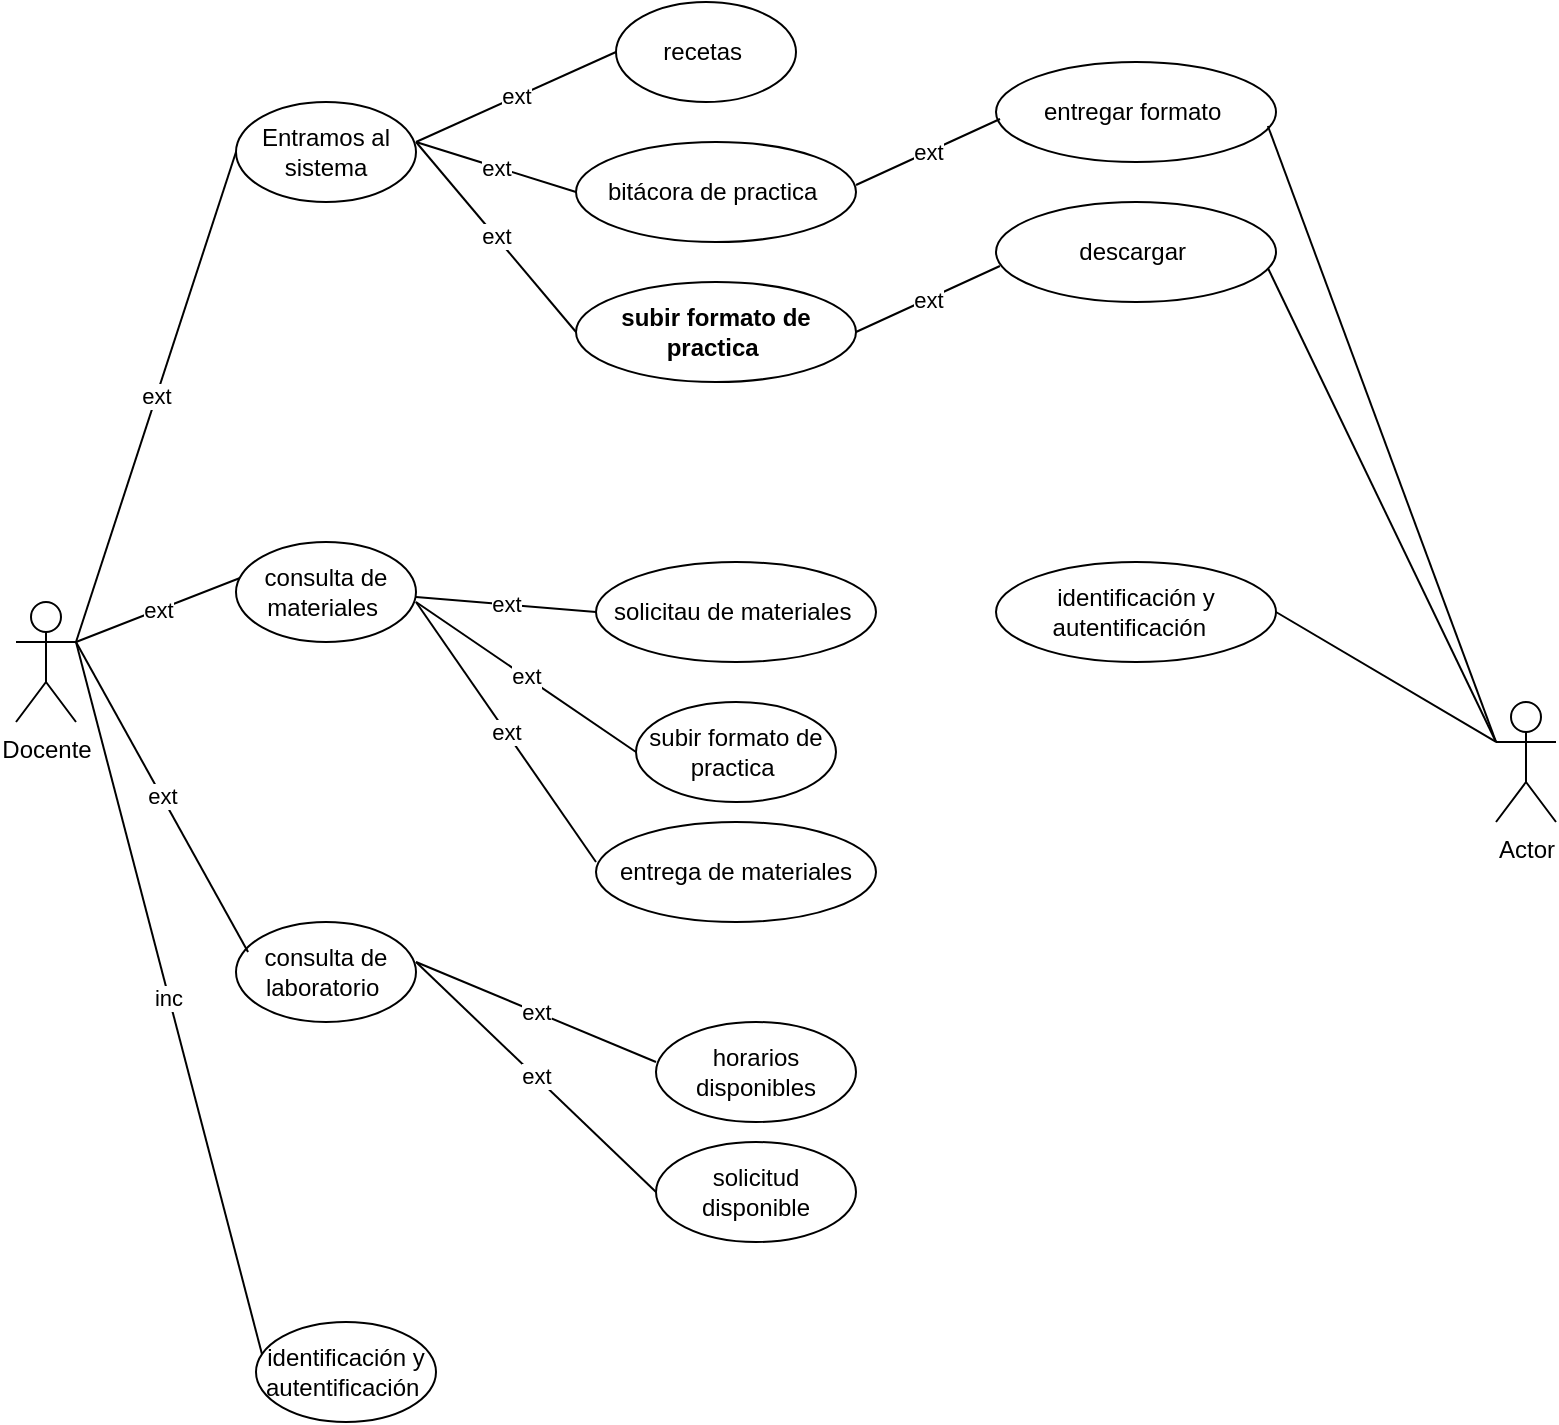<mxfile version="21.2.2" type="github">
  <diagram name="Página-1" id="umnVHxdsEkAIAT6ACsdI">
    <mxGraphModel dx="737" dy="740" grid="1" gridSize="10" guides="1" tooltips="1" connect="1" arrows="1" fold="1" page="1" pageScale="1" pageWidth="827" pageHeight="1169" math="0" shadow="0">
      <root>
        <mxCell id="0" />
        <mxCell id="1" parent="0" />
        <mxCell id="MWYxISYisWtY5Da0UGX7-1" value="Docente" style="shape=umlActor;verticalLabelPosition=bottom;verticalAlign=top;html=1;" vertex="1" parent="1">
          <mxGeometry x="100" y="300" width="30" height="60" as="geometry" />
        </mxCell>
        <mxCell id="MWYxISYisWtY5Da0UGX7-2" value="Entramos al sistema" style="ellipse;whiteSpace=wrap;html=1;" vertex="1" parent="1">
          <mxGeometry x="210" y="50" width="90" height="50" as="geometry" />
        </mxCell>
        <mxCell id="MWYxISYisWtY5Da0UGX7-8" value="ext" style="endArrow=none;html=1;rounded=0;entryX=0;entryY=0.5;entryDx=0;entryDy=0;" edge="1" parent="1" target="MWYxISYisWtY5Da0UGX7-2">
          <mxGeometry relative="1" as="geometry">
            <mxPoint x="130" y="320" as="sourcePoint" />
            <mxPoint x="290" y="320" as="targetPoint" />
            <Array as="points" />
          </mxGeometry>
        </mxCell>
        <mxCell id="MWYxISYisWtY5Da0UGX7-10" value="consulta de materiales&amp;nbsp;" style="ellipse;whiteSpace=wrap;html=1;" vertex="1" parent="1">
          <mxGeometry x="210" y="270" width="90" height="50" as="geometry" />
        </mxCell>
        <mxCell id="MWYxISYisWtY5Da0UGX7-11" value="consulta de laboratorio&amp;nbsp;" style="ellipse;whiteSpace=wrap;html=1;" vertex="1" parent="1">
          <mxGeometry x="210" y="460" width="90" height="50" as="geometry" />
        </mxCell>
        <mxCell id="MWYxISYisWtY5Da0UGX7-13" value="identificación y autentificación&amp;nbsp;" style="ellipse;whiteSpace=wrap;html=1;" vertex="1" parent="1">
          <mxGeometry x="220" y="660" width="90" height="50" as="geometry" />
        </mxCell>
        <mxCell id="MWYxISYisWtY5Da0UGX7-16" value="ext" style="endArrow=none;html=1;rounded=0;entryX=0.067;entryY=0.3;entryDx=0;entryDy=0;entryPerimeter=0;" edge="1" parent="1" target="MWYxISYisWtY5Da0UGX7-11">
          <mxGeometry relative="1" as="geometry">
            <mxPoint x="130" y="320" as="sourcePoint" />
            <mxPoint x="230" y="330" as="targetPoint" />
            <Array as="points" />
          </mxGeometry>
        </mxCell>
        <mxCell id="MWYxISYisWtY5Da0UGX7-17" value="inc" style="endArrow=none;html=1;rounded=0;entryX=0.033;entryY=0.32;entryDx=0;entryDy=0;entryPerimeter=0;" edge="1" parent="1" target="MWYxISYisWtY5Da0UGX7-13">
          <mxGeometry relative="1" as="geometry">
            <mxPoint x="130" y="320" as="sourcePoint" />
            <mxPoint x="240" y="340" as="targetPoint" />
            <Array as="points" />
          </mxGeometry>
        </mxCell>
        <mxCell id="MWYxISYisWtY5Da0UGX7-18" value="ext" style="endArrow=none;html=1;rounded=0;entryX=0.022;entryY=0.36;entryDx=0;entryDy=0;exitX=1;exitY=0.333;exitDx=0;exitDy=0;exitPerimeter=0;entryPerimeter=0;" edge="1" parent="1" source="MWYxISYisWtY5Da0UGX7-1" target="MWYxISYisWtY5Da0UGX7-10">
          <mxGeometry relative="1" as="geometry">
            <mxPoint x="170" y="360" as="sourcePoint" />
            <mxPoint x="250" y="350" as="targetPoint" />
            <Array as="points" />
          </mxGeometry>
        </mxCell>
        <mxCell id="MWYxISYisWtY5Da0UGX7-20" value="recetas&amp;nbsp;" style="ellipse;whiteSpace=wrap;html=1;" vertex="1" parent="1">
          <mxGeometry x="400" width="90" height="50" as="geometry" />
        </mxCell>
        <mxCell id="MWYxISYisWtY5Da0UGX7-21" value="bitácora de practica&amp;nbsp;" style="ellipse;whiteSpace=wrap;html=1;" vertex="1" parent="1">
          <mxGeometry x="380" y="70" width="140" height="50" as="geometry" />
        </mxCell>
        <mxCell id="MWYxISYisWtY5Da0UGX7-22" value="subir formato de practica&amp;nbsp;" style="ellipse;whiteSpace=wrap;html=1;fontStyle=1" vertex="1" parent="1">
          <mxGeometry x="380" y="140" width="140" height="50" as="geometry" />
        </mxCell>
        <mxCell id="MWYxISYisWtY5Da0UGX7-23" value="solicitau de materiales&amp;nbsp;" style="ellipse;whiteSpace=wrap;html=1;" vertex="1" parent="1">
          <mxGeometry x="390" y="280" width="140" height="50" as="geometry" />
        </mxCell>
        <mxCell id="MWYxISYisWtY5Da0UGX7-24" value="subir formato de practica&amp;nbsp;" style="ellipse;whiteSpace=wrap;html=1;" vertex="1" parent="1">
          <mxGeometry x="410" y="350" width="100" height="50" as="geometry" />
        </mxCell>
        <mxCell id="MWYxISYisWtY5Da0UGX7-25" value="entrega de materiales" style="ellipse;whiteSpace=wrap;html=1;" vertex="1" parent="1">
          <mxGeometry x="390" y="410" width="140" height="50" as="geometry" />
        </mxCell>
        <mxCell id="MWYxISYisWtY5Da0UGX7-26" value="horarios disponibles" style="ellipse;whiteSpace=wrap;html=1;" vertex="1" parent="1">
          <mxGeometry x="420" y="510" width="100" height="50" as="geometry" />
        </mxCell>
        <mxCell id="MWYxISYisWtY5Da0UGX7-27" value="solicitud disponible" style="ellipse;whiteSpace=wrap;html=1;" vertex="1" parent="1">
          <mxGeometry x="420" y="570" width="100" height="50" as="geometry" />
        </mxCell>
        <mxCell id="MWYxISYisWtY5Da0UGX7-28" value="ext" style="endArrow=none;html=1;rounded=0;entryX=0;entryY=0.4;entryDx=0;entryDy=0;entryPerimeter=0;" edge="1" parent="1" target="MWYxISYisWtY5Da0UGX7-26">
          <mxGeometry relative="1" as="geometry">
            <mxPoint x="300" y="480" as="sourcePoint" />
            <mxPoint x="410" y="530" as="targetPoint" />
            <Array as="points" />
          </mxGeometry>
        </mxCell>
        <mxCell id="MWYxISYisWtY5Da0UGX7-29" value="ext" style="endArrow=none;html=1;rounded=0;entryX=0;entryY=0.5;entryDx=0;entryDy=0;" edge="1" parent="1" target="MWYxISYisWtY5Da0UGX7-27">
          <mxGeometry relative="1" as="geometry">
            <mxPoint x="300" y="480" as="sourcePoint" />
            <mxPoint x="386" y="635" as="targetPoint" />
            <Array as="points" />
          </mxGeometry>
        </mxCell>
        <mxCell id="MWYxISYisWtY5Da0UGX7-30" value="ext" style="endArrow=none;html=1;rounded=0;entryX=0;entryY=0.5;entryDx=0;entryDy=0;" edge="1" parent="1" target="MWYxISYisWtY5Da0UGX7-23">
          <mxGeometry relative="1" as="geometry">
            <mxPoint x="300" y="297.5" as="sourcePoint" />
            <mxPoint x="386" y="452.5" as="targetPoint" />
            <Array as="points" />
          </mxGeometry>
        </mxCell>
        <mxCell id="MWYxISYisWtY5Da0UGX7-31" value="ext" style="endArrow=none;html=1;rounded=0;entryX=0;entryY=0.5;entryDx=0;entryDy=0;" edge="1" parent="1" target="MWYxISYisWtY5Da0UGX7-24">
          <mxGeometry relative="1" as="geometry">
            <mxPoint x="300" y="300" as="sourcePoint" />
            <mxPoint x="380" y="445" as="targetPoint" />
            <Array as="points" />
          </mxGeometry>
        </mxCell>
        <mxCell id="MWYxISYisWtY5Da0UGX7-32" value="ext" style="endArrow=none;html=1;rounded=0;" edge="1" parent="1">
          <mxGeometry relative="1" as="geometry">
            <mxPoint x="300" y="300" as="sourcePoint" />
            <mxPoint x="390" y="430" as="targetPoint" />
            <Array as="points" />
          </mxGeometry>
        </mxCell>
        <mxCell id="MWYxISYisWtY5Da0UGX7-33" value="ext" style="endArrow=none;html=1;rounded=0;entryX=0;entryY=0.5;entryDx=0;entryDy=0;" edge="1" parent="1" target="MWYxISYisWtY5Da0UGX7-22">
          <mxGeometry relative="1" as="geometry">
            <mxPoint x="300" y="70" as="sourcePoint" />
            <mxPoint x="386" y="225" as="targetPoint" />
            <Array as="points" />
          </mxGeometry>
        </mxCell>
        <mxCell id="MWYxISYisWtY5Da0UGX7-34" value="ext" style="endArrow=none;html=1;rounded=0;entryX=0;entryY=0.5;entryDx=0;entryDy=0;" edge="1" parent="1" target="MWYxISYisWtY5Da0UGX7-21">
          <mxGeometry relative="1" as="geometry">
            <mxPoint x="300" y="70" as="sourcePoint" />
            <mxPoint x="386" y="225" as="targetPoint" />
            <Array as="points" />
          </mxGeometry>
        </mxCell>
        <mxCell id="MWYxISYisWtY5Da0UGX7-35" value="ext" style="endArrow=none;html=1;rounded=0;entryX=0;entryY=0.5;entryDx=0;entryDy=0;" edge="1" parent="1" target="MWYxISYisWtY5Da0UGX7-20">
          <mxGeometry relative="1" as="geometry">
            <mxPoint x="300" y="70" as="sourcePoint" />
            <mxPoint x="386" y="225" as="targetPoint" />
            <Array as="points" />
          </mxGeometry>
        </mxCell>
        <mxCell id="MWYxISYisWtY5Da0UGX7-37" value="entregar formato&amp;nbsp;" style="ellipse;whiteSpace=wrap;html=1;" vertex="1" parent="1">
          <mxGeometry x="590" y="30" width="140" height="50" as="geometry" />
        </mxCell>
        <mxCell id="MWYxISYisWtY5Da0UGX7-38" value="descargar&amp;nbsp;" style="ellipse;whiteSpace=wrap;html=1;" vertex="1" parent="1">
          <mxGeometry x="590" y="100" width="140" height="50" as="geometry" />
        </mxCell>
        <mxCell id="MWYxISYisWtY5Da0UGX7-39" value="identificación y autentificación&amp;nbsp;&amp;nbsp;" style="ellipse;whiteSpace=wrap;html=1;" vertex="1" parent="1">
          <mxGeometry x="590" y="280" width="140" height="50" as="geometry" />
        </mxCell>
        <mxCell id="MWYxISYisWtY5Da0UGX7-40" value="Actor" style="shape=umlActor;verticalLabelPosition=bottom;verticalAlign=top;html=1;outlineConnect=0;" vertex="1" parent="1">
          <mxGeometry x="840" y="350" width="30" height="60" as="geometry" />
        </mxCell>
        <mxCell id="MWYxISYisWtY5Da0UGX7-41" value="" style="endArrow=none;html=1;rounded=0;entryX=0;entryY=0.333;entryDx=0;entryDy=0;entryPerimeter=0;exitX=1;exitY=0.5;exitDx=0;exitDy=0;" edge="1" parent="1" source="MWYxISYisWtY5Da0UGX7-39" target="MWYxISYisWtY5Da0UGX7-40">
          <mxGeometry relative="1" as="geometry">
            <mxPoint x="730" y="397.5" as="sourcePoint" />
            <mxPoint x="830" y="352.5" as="targetPoint" />
            <Array as="points" />
          </mxGeometry>
        </mxCell>
        <mxCell id="MWYxISYisWtY5Da0UGX7-42" value="" style="endArrow=none;html=1;rounded=0;entryX=0;entryY=0.333;entryDx=0;entryDy=0;entryPerimeter=0;exitX=0.971;exitY=0.66;exitDx=0;exitDy=0;exitPerimeter=0;" edge="1" parent="1" source="MWYxISYisWtY5Da0UGX7-38" target="MWYxISYisWtY5Da0UGX7-40">
          <mxGeometry relative="1" as="geometry">
            <mxPoint x="730" y="190" as="sourcePoint" />
            <mxPoint x="840" y="255" as="targetPoint" />
            <Array as="points" />
          </mxGeometry>
        </mxCell>
        <mxCell id="MWYxISYisWtY5Da0UGX7-43" value="" style="endArrow=none;html=1;rounded=0;entryX=0;entryY=0.333;entryDx=0;entryDy=0;entryPerimeter=0;exitX=0.971;exitY=0.64;exitDx=0;exitDy=0;exitPerimeter=0;" edge="1" parent="1" source="MWYxISYisWtY5Da0UGX7-37" target="MWYxISYisWtY5Da0UGX7-40">
          <mxGeometry relative="1" as="geometry">
            <mxPoint x="740" y="100" as="sourcePoint" />
            <mxPoint x="858" y="332" as="targetPoint" />
            <Array as="points" />
          </mxGeometry>
        </mxCell>
        <mxCell id="MWYxISYisWtY5Da0UGX7-45" value="ext" style="endArrow=none;html=1;rounded=0;entryX=0.014;entryY=0.64;entryDx=0;entryDy=0;exitX=1;exitY=0.5;exitDx=0;exitDy=0;entryPerimeter=0;" edge="1" parent="1" source="MWYxISYisWtY5Da0UGX7-22" target="MWYxISYisWtY5Da0UGX7-38">
          <mxGeometry relative="1" as="geometry">
            <mxPoint x="530" y="170" as="sourcePoint" />
            <mxPoint x="620" y="177.5" as="targetPoint" />
            <Array as="points" />
          </mxGeometry>
        </mxCell>
        <mxCell id="MWYxISYisWtY5Da0UGX7-47" value="ext" style="endArrow=none;html=1;rounded=0;entryX=0.014;entryY=0.64;entryDx=0;entryDy=0;exitX=1;exitY=0.5;exitDx=0;exitDy=0;entryPerimeter=0;" edge="1" parent="1">
          <mxGeometry relative="1" as="geometry">
            <mxPoint x="520" y="91.5" as="sourcePoint" />
            <mxPoint x="592" y="58.5" as="targetPoint" />
            <Array as="points" />
          </mxGeometry>
        </mxCell>
      </root>
    </mxGraphModel>
  </diagram>
</mxfile>
